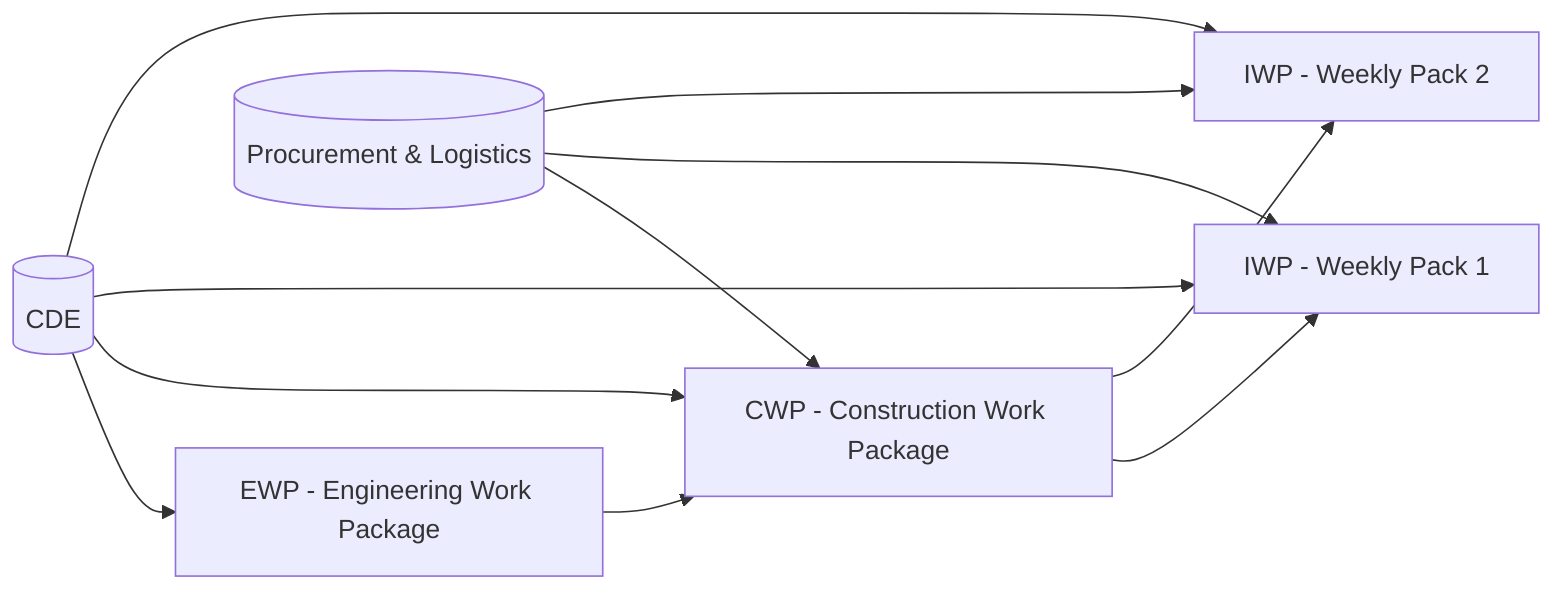 graph LR
EWP[EWP - Engineering Work Package] --> CWP[CWP - Construction Work Package]
CWP --> IWP1[IWP - Weekly Pack 1]
CWP --> IWP2[IWP - Weekly Pack 2]
PROC[(Procurement & Logistics)] --> CWP
PROC --> IWP1
PROC --> IWP2
CDE[(CDE)] --> EWP
CDE --> CWP
CDE --> IWP1
CDE --> IWP2